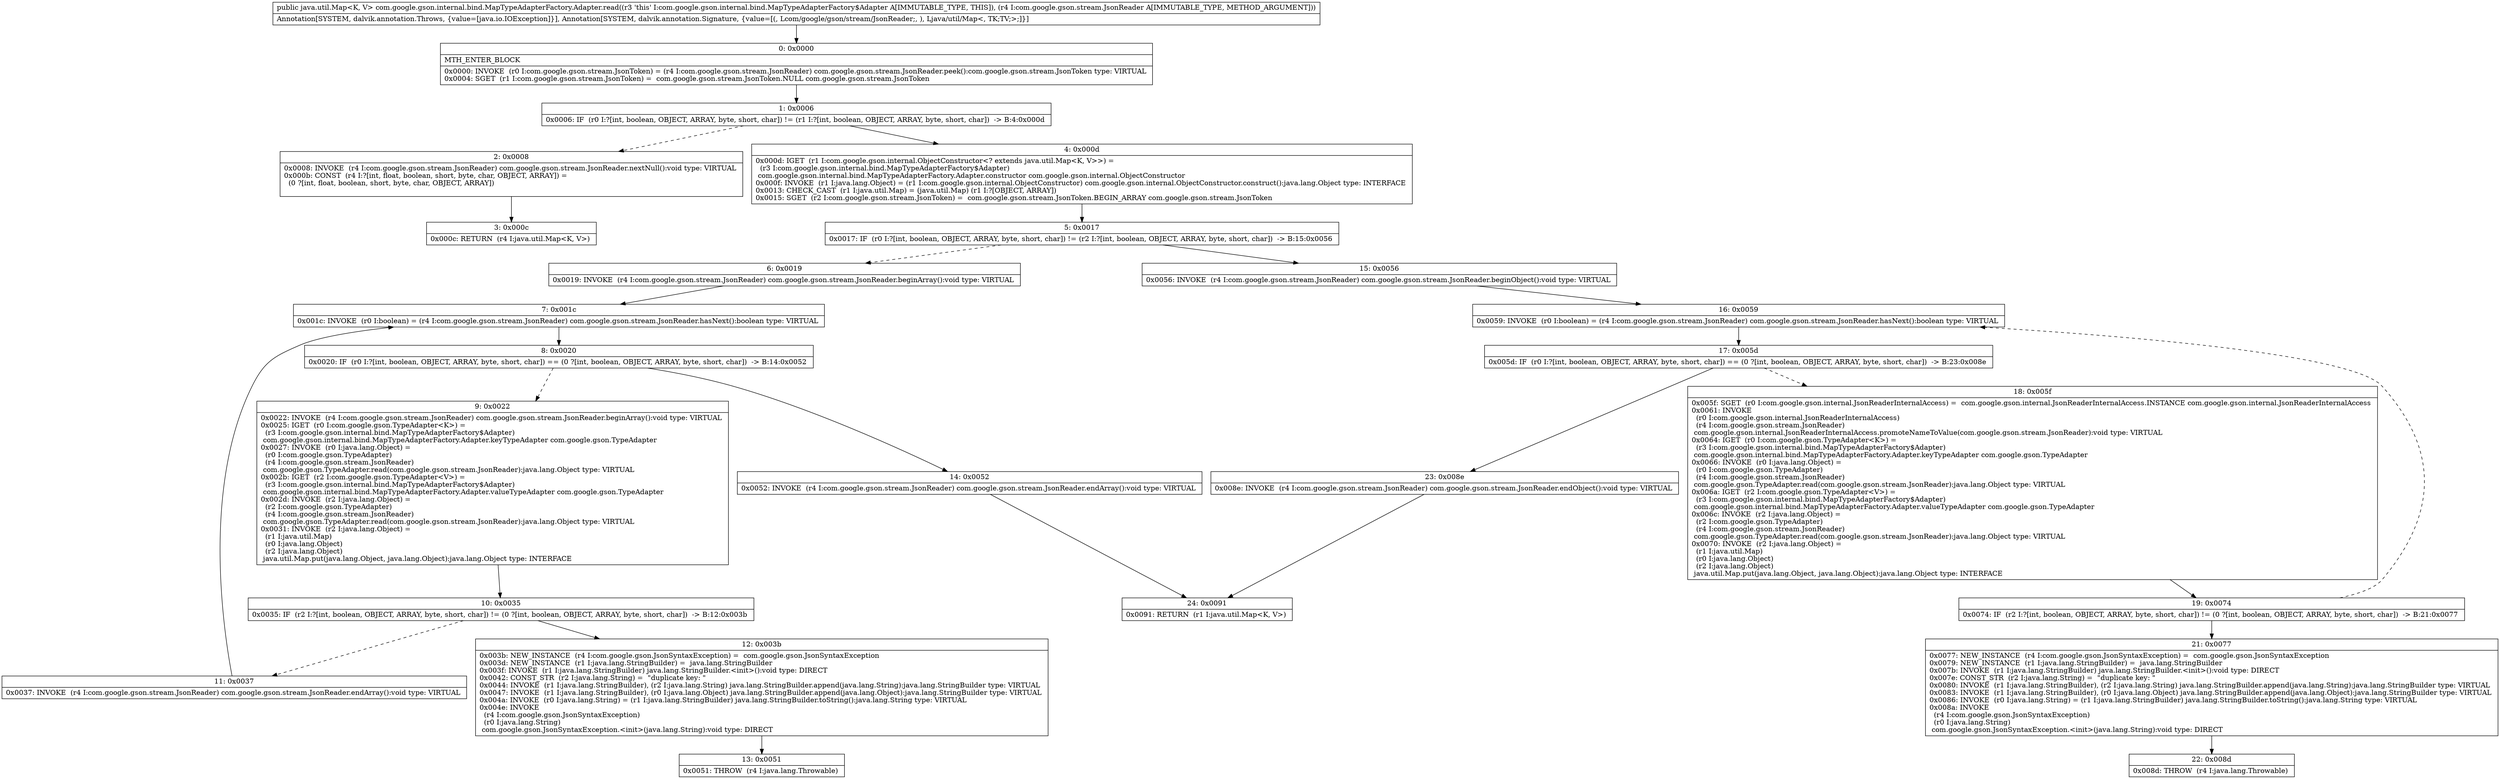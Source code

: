digraph "CFG forcom.google.gson.internal.bind.MapTypeAdapterFactory.Adapter.read(Lcom\/google\/gson\/stream\/JsonReader;)Ljava\/util\/Map;" {
Node_0 [shape=record,label="{0\:\ 0x0000|MTH_ENTER_BLOCK\l|0x0000: INVOKE  (r0 I:com.google.gson.stream.JsonToken) = (r4 I:com.google.gson.stream.JsonReader) com.google.gson.stream.JsonReader.peek():com.google.gson.stream.JsonToken type: VIRTUAL \l0x0004: SGET  (r1 I:com.google.gson.stream.JsonToken) =  com.google.gson.stream.JsonToken.NULL com.google.gson.stream.JsonToken \l}"];
Node_1 [shape=record,label="{1\:\ 0x0006|0x0006: IF  (r0 I:?[int, boolean, OBJECT, ARRAY, byte, short, char]) != (r1 I:?[int, boolean, OBJECT, ARRAY, byte, short, char])  \-\> B:4:0x000d \l}"];
Node_2 [shape=record,label="{2\:\ 0x0008|0x0008: INVOKE  (r4 I:com.google.gson.stream.JsonReader) com.google.gson.stream.JsonReader.nextNull():void type: VIRTUAL \l0x000b: CONST  (r4 I:?[int, float, boolean, short, byte, char, OBJECT, ARRAY]) = \l  (0 ?[int, float, boolean, short, byte, char, OBJECT, ARRAY])\l \l}"];
Node_3 [shape=record,label="{3\:\ 0x000c|0x000c: RETURN  (r4 I:java.util.Map\<K, V\>) \l}"];
Node_4 [shape=record,label="{4\:\ 0x000d|0x000d: IGET  (r1 I:com.google.gson.internal.ObjectConstructor\<? extends java.util.Map\<K, V\>\>) = \l  (r3 I:com.google.gson.internal.bind.MapTypeAdapterFactory$Adapter)\l com.google.gson.internal.bind.MapTypeAdapterFactory.Adapter.constructor com.google.gson.internal.ObjectConstructor \l0x000f: INVOKE  (r1 I:java.lang.Object) = (r1 I:com.google.gson.internal.ObjectConstructor) com.google.gson.internal.ObjectConstructor.construct():java.lang.Object type: INTERFACE \l0x0013: CHECK_CAST  (r1 I:java.util.Map) = (java.util.Map) (r1 I:?[OBJECT, ARRAY]) \l0x0015: SGET  (r2 I:com.google.gson.stream.JsonToken) =  com.google.gson.stream.JsonToken.BEGIN_ARRAY com.google.gson.stream.JsonToken \l}"];
Node_5 [shape=record,label="{5\:\ 0x0017|0x0017: IF  (r0 I:?[int, boolean, OBJECT, ARRAY, byte, short, char]) != (r2 I:?[int, boolean, OBJECT, ARRAY, byte, short, char])  \-\> B:15:0x0056 \l}"];
Node_6 [shape=record,label="{6\:\ 0x0019|0x0019: INVOKE  (r4 I:com.google.gson.stream.JsonReader) com.google.gson.stream.JsonReader.beginArray():void type: VIRTUAL \l}"];
Node_7 [shape=record,label="{7\:\ 0x001c|0x001c: INVOKE  (r0 I:boolean) = (r4 I:com.google.gson.stream.JsonReader) com.google.gson.stream.JsonReader.hasNext():boolean type: VIRTUAL \l}"];
Node_8 [shape=record,label="{8\:\ 0x0020|0x0020: IF  (r0 I:?[int, boolean, OBJECT, ARRAY, byte, short, char]) == (0 ?[int, boolean, OBJECT, ARRAY, byte, short, char])  \-\> B:14:0x0052 \l}"];
Node_9 [shape=record,label="{9\:\ 0x0022|0x0022: INVOKE  (r4 I:com.google.gson.stream.JsonReader) com.google.gson.stream.JsonReader.beginArray():void type: VIRTUAL \l0x0025: IGET  (r0 I:com.google.gson.TypeAdapter\<K\>) = \l  (r3 I:com.google.gson.internal.bind.MapTypeAdapterFactory$Adapter)\l com.google.gson.internal.bind.MapTypeAdapterFactory.Adapter.keyTypeAdapter com.google.gson.TypeAdapter \l0x0027: INVOKE  (r0 I:java.lang.Object) = \l  (r0 I:com.google.gson.TypeAdapter)\l  (r4 I:com.google.gson.stream.JsonReader)\l com.google.gson.TypeAdapter.read(com.google.gson.stream.JsonReader):java.lang.Object type: VIRTUAL \l0x002b: IGET  (r2 I:com.google.gson.TypeAdapter\<V\>) = \l  (r3 I:com.google.gson.internal.bind.MapTypeAdapterFactory$Adapter)\l com.google.gson.internal.bind.MapTypeAdapterFactory.Adapter.valueTypeAdapter com.google.gson.TypeAdapter \l0x002d: INVOKE  (r2 I:java.lang.Object) = \l  (r2 I:com.google.gson.TypeAdapter)\l  (r4 I:com.google.gson.stream.JsonReader)\l com.google.gson.TypeAdapter.read(com.google.gson.stream.JsonReader):java.lang.Object type: VIRTUAL \l0x0031: INVOKE  (r2 I:java.lang.Object) = \l  (r1 I:java.util.Map)\l  (r0 I:java.lang.Object)\l  (r2 I:java.lang.Object)\l java.util.Map.put(java.lang.Object, java.lang.Object):java.lang.Object type: INTERFACE \l}"];
Node_10 [shape=record,label="{10\:\ 0x0035|0x0035: IF  (r2 I:?[int, boolean, OBJECT, ARRAY, byte, short, char]) != (0 ?[int, boolean, OBJECT, ARRAY, byte, short, char])  \-\> B:12:0x003b \l}"];
Node_11 [shape=record,label="{11\:\ 0x0037|0x0037: INVOKE  (r4 I:com.google.gson.stream.JsonReader) com.google.gson.stream.JsonReader.endArray():void type: VIRTUAL \l}"];
Node_12 [shape=record,label="{12\:\ 0x003b|0x003b: NEW_INSTANCE  (r4 I:com.google.gson.JsonSyntaxException) =  com.google.gson.JsonSyntaxException \l0x003d: NEW_INSTANCE  (r1 I:java.lang.StringBuilder) =  java.lang.StringBuilder \l0x003f: INVOKE  (r1 I:java.lang.StringBuilder) java.lang.StringBuilder.\<init\>():void type: DIRECT \l0x0042: CONST_STR  (r2 I:java.lang.String) =  \"duplicate key: \" \l0x0044: INVOKE  (r1 I:java.lang.StringBuilder), (r2 I:java.lang.String) java.lang.StringBuilder.append(java.lang.String):java.lang.StringBuilder type: VIRTUAL \l0x0047: INVOKE  (r1 I:java.lang.StringBuilder), (r0 I:java.lang.Object) java.lang.StringBuilder.append(java.lang.Object):java.lang.StringBuilder type: VIRTUAL \l0x004a: INVOKE  (r0 I:java.lang.String) = (r1 I:java.lang.StringBuilder) java.lang.StringBuilder.toString():java.lang.String type: VIRTUAL \l0x004e: INVOKE  \l  (r4 I:com.google.gson.JsonSyntaxException)\l  (r0 I:java.lang.String)\l com.google.gson.JsonSyntaxException.\<init\>(java.lang.String):void type: DIRECT \l}"];
Node_13 [shape=record,label="{13\:\ 0x0051|0x0051: THROW  (r4 I:java.lang.Throwable) \l}"];
Node_14 [shape=record,label="{14\:\ 0x0052|0x0052: INVOKE  (r4 I:com.google.gson.stream.JsonReader) com.google.gson.stream.JsonReader.endArray():void type: VIRTUAL \l}"];
Node_15 [shape=record,label="{15\:\ 0x0056|0x0056: INVOKE  (r4 I:com.google.gson.stream.JsonReader) com.google.gson.stream.JsonReader.beginObject():void type: VIRTUAL \l}"];
Node_16 [shape=record,label="{16\:\ 0x0059|0x0059: INVOKE  (r0 I:boolean) = (r4 I:com.google.gson.stream.JsonReader) com.google.gson.stream.JsonReader.hasNext():boolean type: VIRTUAL \l}"];
Node_17 [shape=record,label="{17\:\ 0x005d|0x005d: IF  (r0 I:?[int, boolean, OBJECT, ARRAY, byte, short, char]) == (0 ?[int, boolean, OBJECT, ARRAY, byte, short, char])  \-\> B:23:0x008e \l}"];
Node_18 [shape=record,label="{18\:\ 0x005f|0x005f: SGET  (r0 I:com.google.gson.internal.JsonReaderInternalAccess) =  com.google.gson.internal.JsonReaderInternalAccess.INSTANCE com.google.gson.internal.JsonReaderInternalAccess \l0x0061: INVOKE  \l  (r0 I:com.google.gson.internal.JsonReaderInternalAccess)\l  (r4 I:com.google.gson.stream.JsonReader)\l com.google.gson.internal.JsonReaderInternalAccess.promoteNameToValue(com.google.gson.stream.JsonReader):void type: VIRTUAL \l0x0064: IGET  (r0 I:com.google.gson.TypeAdapter\<K\>) = \l  (r3 I:com.google.gson.internal.bind.MapTypeAdapterFactory$Adapter)\l com.google.gson.internal.bind.MapTypeAdapterFactory.Adapter.keyTypeAdapter com.google.gson.TypeAdapter \l0x0066: INVOKE  (r0 I:java.lang.Object) = \l  (r0 I:com.google.gson.TypeAdapter)\l  (r4 I:com.google.gson.stream.JsonReader)\l com.google.gson.TypeAdapter.read(com.google.gson.stream.JsonReader):java.lang.Object type: VIRTUAL \l0x006a: IGET  (r2 I:com.google.gson.TypeAdapter\<V\>) = \l  (r3 I:com.google.gson.internal.bind.MapTypeAdapterFactory$Adapter)\l com.google.gson.internal.bind.MapTypeAdapterFactory.Adapter.valueTypeAdapter com.google.gson.TypeAdapter \l0x006c: INVOKE  (r2 I:java.lang.Object) = \l  (r2 I:com.google.gson.TypeAdapter)\l  (r4 I:com.google.gson.stream.JsonReader)\l com.google.gson.TypeAdapter.read(com.google.gson.stream.JsonReader):java.lang.Object type: VIRTUAL \l0x0070: INVOKE  (r2 I:java.lang.Object) = \l  (r1 I:java.util.Map)\l  (r0 I:java.lang.Object)\l  (r2 I:java.lang.Object)\l java.util.Map.put(java.lang.Object, java.lang.Object):java.lang.Object type: INTERFACE \l}"];
Node_19 [shape=record,label="{19\:\ 0x0074|0x0074: IF  (r2 I:?[int, boolean, OBJECT, ARRAY, byte, short, char]) != (0 ?[int, boolean, OBJECT, ARRAY, byte, short, char])  \-\> B:21:0x0077 \l}"];
Node_21 [shape=record,label="{21\:\ 0x0077|0x0077: NEW_INSTANCE  (r4 I:com.google.gson.JsonSyntaxException) =  com.google.gson.JsonSyntaxException \l0x0079: NEW_INSTANCE  (r1 I:java.lang.StringBuilder) =  java.lang.StringBuilder \l0x007b: INVOKE  (r1 I:java.lang.StringBuilder) java.lang.StringBuilder.\<init\>():void type: DIRECT \l0x007e: CONST_STR  (r2 I:java.lang.String) =  \"duplicate key: \" \l0x0080: INVOKE  (r1 I:java.lang.StringBuilder), (r2 I:java.lang.String) java.lang.StringBuilder.append(java.lang.String):java.lang.StringBuilder type: VIRTUAL \l0x0083: INVOKE  (r1 I:java.lang.StringBuilder), (r0 I:java.lang.Object) java.lang.StringBuilder.append(java.lang.Object):java.lang.StringBuilder type: VIRTUAL \l0x0086: INVOKE  (r0 I:java.lang.String) = (r1 I:java.lang.StringBuilder) java.lang.StringBuilder.toString():java.lang.String type: VIRTUAL \l0x008a: INVOKE  \l  (r4 I:com.google.gson.JsonSyntaxException)\l  (r0 I:java.lang.String)\l com.google.gson.JsonSyntaxException.\<init\>(java.lang.String):void type: DIRECT \l}"];
Node_22 [shape=record,label="{22\:\ 0x008d|0x008d: THROW  (r4 I:java.lang.Throwable) \l}"];
Node_23 [shape=record,label="{23\:\ 0x008e|0x008e: INVOKE  (r4 I:com.google.gson.stream.JsonReader) com.google.gson.stream.JsonReader.endObject():void type: VIRTUAL \l}"];
Node_24 [shape=record,label="{24\:\ 0x0091|0x0091: RETURN  (r1 I:java.util.Map\<K, V\>) \l}"];
MethodNode[shape=record,label="{public java.util.Map\<K, V\> com.google.gson.internal.bind.MapTypeAdapterFactory.Adapter.read((r3 'this' I:com.google.gson.internal.bind.MapTypeAdapterFactory$Adapter A[IMMUTABLE_TYPE, THIS]), (r4 I:com.google.gson.stream.JsonReader A[IMMUTABLE_TYPE, METHOD_ARGUMENT]))  | Annotation[SYSTEM, dalvik.annotation.Throws, \{value=[java.io.IOException]\}], Annotation[SYSTEM, dalvik.annotation.Signature, \{value=[(, Lcom\/google\/gson\/stream\/JsonReader;, ), Ljava\/util\/Map\<, TK;TV;\>;]\}]\l}"];
MethodNode -> Node_0;
Node_0 -> Node_1;
Node_1 -> Node_2[style=dashed];
Node_1 -> Node_4;
Node_2 -> Node_3;
Node_4 -> Node_5;
Node_5 -> Node_6[style=dashed];
Node_5 -> Node_15;
Node_6 -> Node_7;
Node_7 -> Node_8;
Node_8 -> Node_9[style=dashed];
Node_8 -> Node_14;
Node_9 -> Node_10;
Node_10 -> Node_11[style=dashed];
Node_10 -> Node_12;
Node_11 -> Node_7;
Node_12 -> Node_13;
Node_14 -> Node_24;
Node_15 -> Node_16;
Node_16 -> Node_17;
Node_17 -> Node_18[style=dashed];
Node_17 -> Node_23;
Node_18 -> Node_19;
Node_19 -> Node_21;
Node_19 -> Node_16[style=dashed];
Node_21 -> Node_22;
Node_23 -> Node_24;
}


